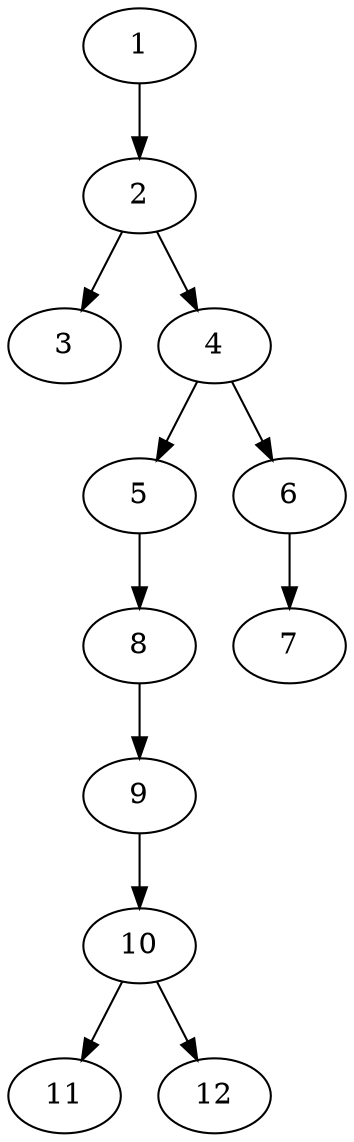// DAG (tier=1-easy, mode=compute, n=12, ccr=0.251, fat=0.356, density=0.236, regular=0.648, jump=0.070, mindata=262144, maxdata=2097152)
// DAG automatically generated by daggen at Sun Aug 24 16:33:32 2025
// /home/ermia/Project/Environments/daggen/bin/daggen --dot --ccr 0.251 --fat 0.356 --regular 0.648 --density 0.236 --jump 0.070 --mindata 262144 --maxdata 2097152 -n 12 
digraph G {
  1 [size="607148421417611", alpha="0.16", expect_size="303574210708805"]
  1 -> 2 [size ="25338998423552"]
  2 [size="150107344984866816", alpha="0.03", expect_size="75053672492433408"]
  2 -> 3 [size ="2259563839488"]
  2 -> 4 [size ="2259563839488"]
  3 [size="588225813953227", alpha="0.10", expect_size="294112906976613"]
  4 [size="214964857995264000", alpha="0.14", expect_size="107482428997632000"]
  4 -> 5 [size ="2870791372800"]
  4 -> 6 [size ="2870791372800"]
  5 [size="34738134835456076", alpha="0.16", expect_size="17369067417728038"]
  5 -> 8 [size ="25602107113472"]
  6 [size="1029273081236946944", alpha="0.11", expect_size="514636540618473472"]
  6 -> 7 [size ="8155371143168"]
  7 [size="29953107194727572", alpha="0.11", expect_size="14976553597363786"]
  8 [size="596602742980685", alpha="0.07", expect_size="298301371490342"]
  8 -> 9 [size ="11542129016832"]
  9 [size="24680100313750", alpha="0.04", expect_size="12340050156875"]
  9 -> 10 [size ="1160849129472"]
  10 [size="59877795132717", alpha="0.12", expect_size="29938897566358"]
  10 -> 11 [size ="2383111258112"]
  10 -> 12 [size ="2383111258112"]
  11 [size="46419235783866", alpha="0.08", expect_size="23209617891933"]
  12 [size="5831411114594595", alpha="0.07", expect_size="2915705557297297"]
}